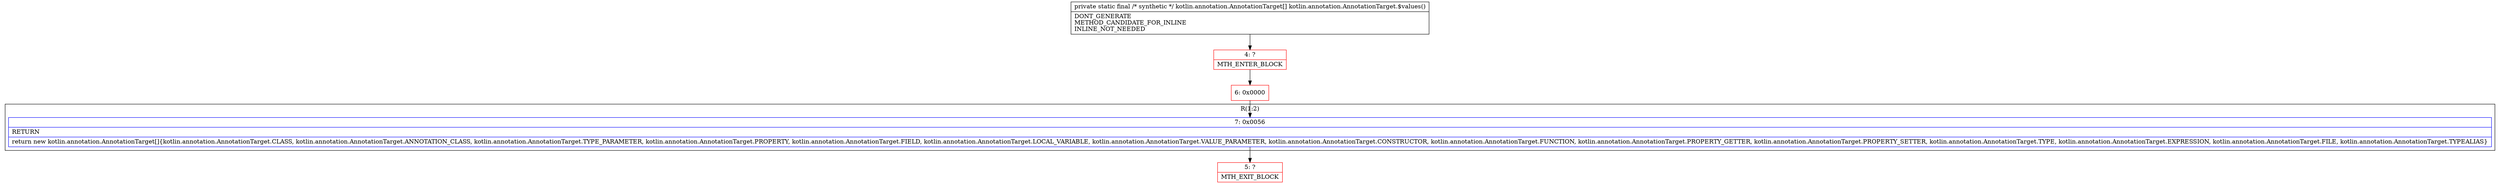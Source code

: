 digraph "CFG forkotlin.annotation.AnnotationTarget.$values()[Lkotlin\/annotation\/AnnotationTarget;" {
subgraph cluster_Region_601941614 {
label = "R(1:2)";
node [shape=record,color=blue];
Node_7 [shape=record,label="{7\:\ 0x0056|RETURN\l|return new kotlin.annotation.AnnotationTarget[]\{kotlin.annotation.AnnotationTarget.CLASS, kotlin.annotation.AnnotationTarget.ANNOTATION_CLASS, kotlin.annotation.AnnotationTarget.TYPE_PARAMETER, kotlin.annotation.AnnotationTarget.PROPERTY, kotlin.annotation.AnnotationTarget.FIELD, kotlin.annotation.AnnotationTarget.LOCAL_VARIABLE, kotlin.annotation.AnnotationTarget.VALUE_PARAMETER, kotlin.annotation.AnnotationTarget.CONSTRUCTOR, kotlin.annotation.AnnotationTarget.FUNCTION, kotlin.annotation.AnnotationTarget.PROPERTY_GETTER, kotlin.annotation.AnnotationTarget.PROPERTY_SETTER, kotlin.annotation.AnnotationTarget.TYPE, kotlin.annotation.AnnotationTarget.EXPRESSION, kotlin.annotation.AnnotationTarget.FILE, kotlin.annotation.AnnotationTarget.TYPEALIAS\}\l}"];
}
Node_4 [shape=record,color=red,label="{4\:\ ?|MTH_ENTER_BLOCK\l}"];
Node_6 [shape=record,color=red,label="{6\:\ 0x0000}"];
Node_5 [shape=record,color=red,label="{5\:\ ?|MTH_EXIT_BLOCK\l}"];
MethodNode[shape=record,label="{private static final \/* synthetic *\/ kotlin.annotation.AnnotationTarget[] kotlin.annotation.AnnotationTarget.$values()  | DONT_GENERATE\lMETHOD_CANDIDATE_FOR_INLINE\lINLINE_NOT_NEEDED\l}"];
MethodNode -> Node_4;Node_7 -> Node_5;
Node_4 -> Node_6;
Node_6 -> Node_7;
}

